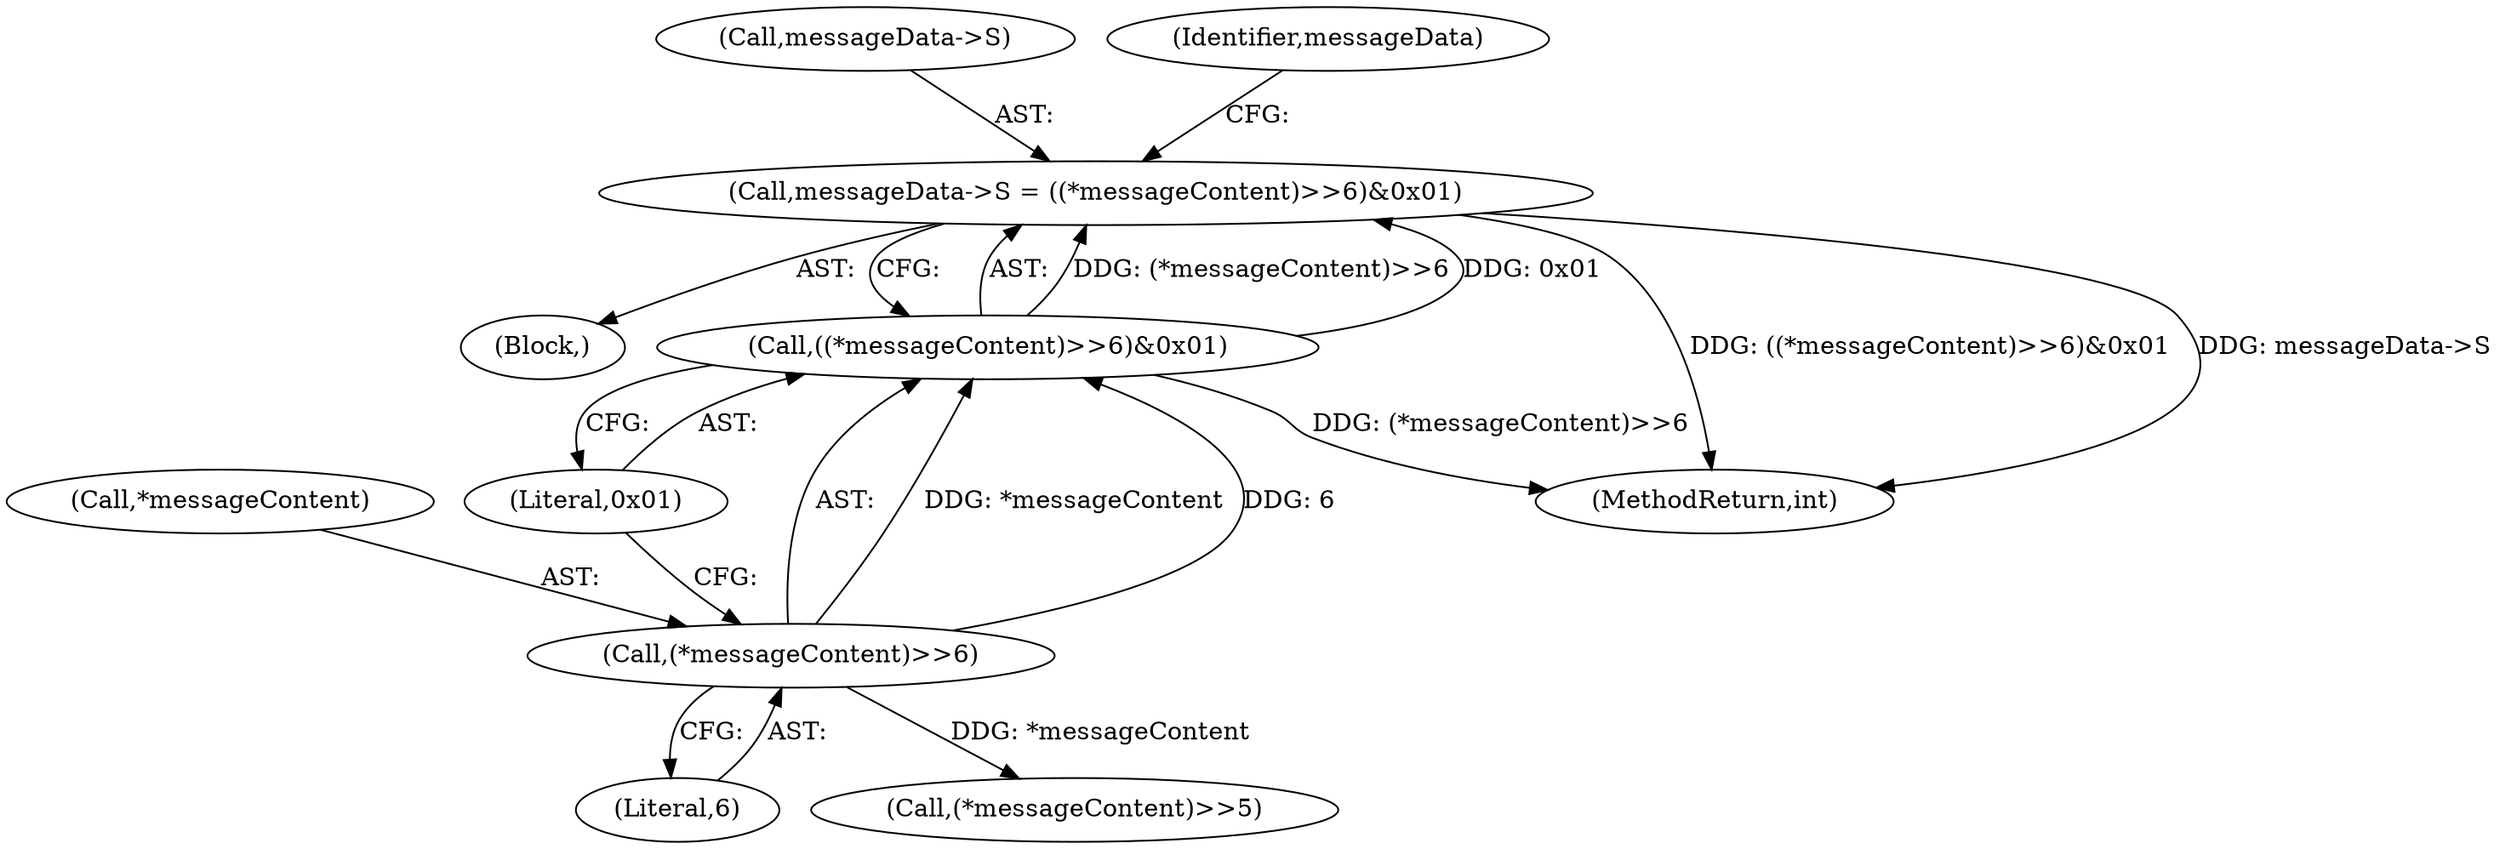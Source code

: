 digraph "0_bzrtp_bbb1e6e2f467ee4bd7b9a8c800e4f07343d7d99b@pointer" {
"1000260" [label="(Call,messageData->S = ((*messageContent)>>6)&0x01)"];
"1000264" [label="(Call,((*messageContent)>>6)&0x01)"];
"1000265" [label="(Call,(*messageContent)>>6)"];
"1000268" [label="(Literal,6)"];
"1000275" [label="(Call,(*messageContent)>>5)"];
"1000260" [label="(Call,messageData->S = ((*messageContent)>>6)&0x01)"];
"1000269" [label="(Literal,0x01)"];
"1000261" [label="(Call,messageData->S)"];
"1000266" [label="(Call,*messageContent)"];
"1000264" [label="(Call,((*messageContent)>>6)&0x01)"];
"1000215" [label="(Block,)"];
"1001966" [label="(MethodReturn,int)"];
"1000265" [label="(Call,(*messageContent)>>6)"];
"1000272" [label="(Identifier,messageData)"];
"1000260" -> "1000215"  [label="AST: "];
"1000260" -> "1000264"  [label="CFG: "];
"1000261" -> "1000260"  [label="AST: "];
"1000264" -> "1000260"  [label="AST: "];
"1000272" -> "1000260"  [label="CFG: "];
"1000260" -> "1001966"  [label="DDG: ((*messageContent)>>6)&0x01"];
"1000260" -> "1001966"  [label="DDG: messageData->S"];
"1000264" -> "1000260"  [label="DDG: (*messageContent)>>6"];
"1000264" -> "1000260"  [label="DDG: 0x01"];
"1000264" -> "1000269"  [label="CFG: "];
"1000265" -> "1000264"  [label="AST: "];
"1000269" -> "1000264"  [label="AST: "];
"1000264" -> "1001966"  [label="DDG: (*messageContent)>>6"];
"1000265" -> "1000264"  [label="DDG: *messageContent"];
"1000265" -> "1000264"  [label="DDG: 6"];
"1000265" -> "1000268"  [label="CFG: "];
"1000266" -> "1000265"  [label="AST: "];
"1000268" -> "1000265"  [label="AST: "];
"1000269" -> "1000265"  [label="CFG: "];
"1000265" -> "1000275"  [label="DDG: *messageContent"];
}
